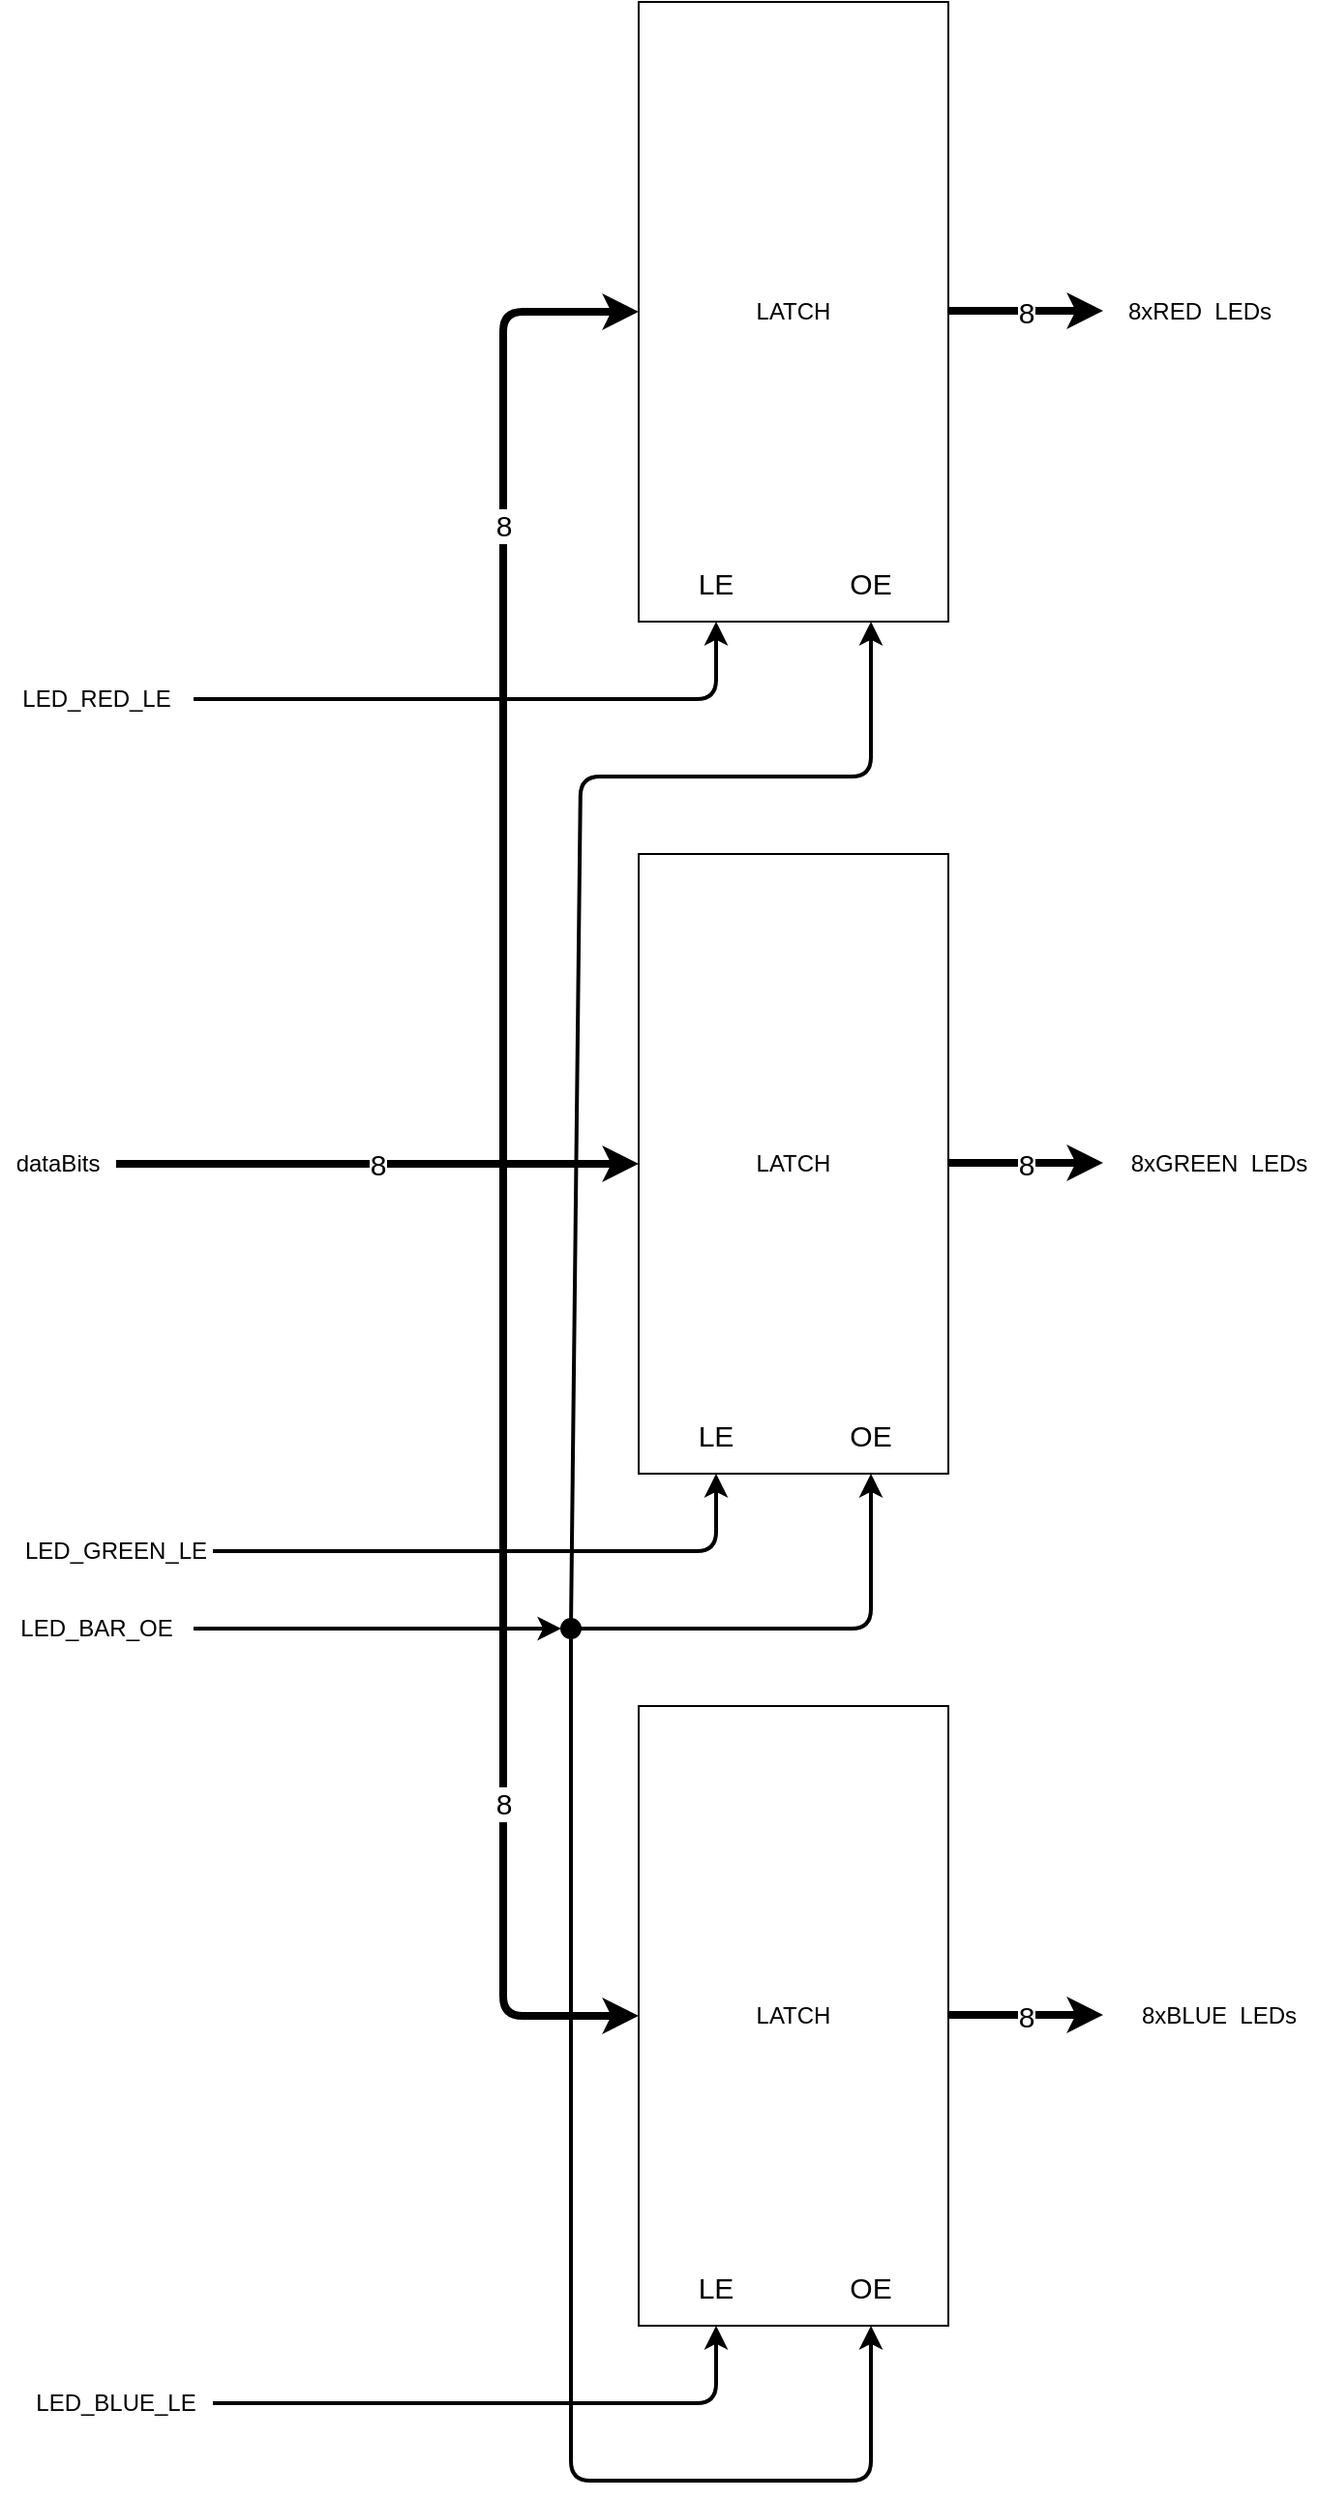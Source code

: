 <mxfile version="13.9.9" type="device"><diagram id="HOu8o35jtTcw-55DQvuj" name="Page-1"><mxGraphModel dx="1463" dy="846" grid="1" gridSize="10" guides="1" tooltips="1" connect="1" arrows="1" fold="1" page="1" pageScale="1" pageWidth="827" pageHeight="1169" math="0" shadow="0"><root><mxCell id="0"/><mxCell id="1" parent="0"/><mxCell id="aCjFMAGi894etqTGiWDh-1" value="LATCH" style="rounded=0;whiteSpace=wrap;html=1;" vertex="1" parent="1"><mxGeometry x="360" y="40" width="160" height="320" as="geometry"/></mxCell><mxCell id="aCjFMAGi894etqTGiWDh-2" value="8" style="endArrow=classic;html=1;strokeWidth=4;fontSize=15;" edge="1" parent="1"><mxGeometry x="0.294" width="50" height="50" relative="1" as="geometry"><mxPoint x="290" y="640" as="sourcePoint"/><mxPoint x="360" y="200" as="targetPoint"/><Array as="points"><mxPoint x="290" y="200"/></Array><mxPoint as="offset"/></mxGeometry></mxCell><mxCell id="aCjFMAGi894etqTGiWDh-4" value="8" style="endArrow=classic;html=1;strokeWidth=4;fontSize=15;" edge="1" parent="1"><mxGeometry width="50" height="50" relative="1" as="geometry"><mxPoint x="520" y="199.5" as="sourcePoint"/><mxPoint x="600" y="199.5" as="targetPoint"/></mxGeometry></mxCell><mxCell id="aCjFMAGi894etqTGiWDh-5" value="8xRED&amp;nbsp; LEDs" style="text;html=1;strokeColor=none;fillColor=none;align=center;verticalAlign=middle;whiteSpace=wrap;rounded=0;" vertex="1" parent="1"><mxGeometry x="610" y="190" width="80" height="20" as="geometry"/></mxCell><mxCell id="aCjFMAGi894etqTGiWDh-6" value="" style="endArrow=classic;html=1;strokeWidth=2;fontSize=15;exitX=1;exitY=0.5;exitDx=0;exitDy=0;" edge="1" parent="1" source="aCjFMAGi894etqTGiWDh-7"><mxGeometry width="50" height="50" relative="1" as="geometry"><mxPoint x="280" y="400" as="sourcePoint"/><mxPoint x="400" y="360" as="targetPoint"/><Array as="points"><mxPoint x="400" y="400"/></Array></mxGeometry></mxCell><mxCell id="aCjFMAGi894etqTGiWDh-7" value="LED_RED_LE" style="text;html=1;strokeColor=none;fillColor=none;align=center;verticalAlign=middle;whiteSpace=wrap;rounded=0;" vertex="1" parent="1"><mxGeometry x="30" y="390" width="100" height="20" as="geometry"/></mxCell><mxCell id="aCjFMAGi894etqTGiWDh-8" value="LE" style="text;html=1;strokeColor=none;fillColor=none;align=center;verticalAlign=middle;whiteSpace=wrap;rounded=0;fontSize=15;" vertex="1" parent="1"><mxGeometry x="380" y="330" width="40" height="20" as="geometry"/></mxCell><mxCell id="aCjFMAGi894etqTGiWDh-17" value="" style="endArrow=classic;html=1;strokeWidth=2;fontSize=15;" edge="1" parent="1" source="aCjFMAGi894etqTGiWDh-43"><mxGeometry width="50" height="50" relative="1" as="geometry"><mxPoint x="330" y="880" as="sourcePoint"/><mxPoint x="480" y="360" as="targetPoint"/><Array as="points"><mxPoint x="330" y="440"/><mxPoint x="480" y="440"/></Array></mxGeometry></mxCell><mxCell id="aCjFMAGi894etqTGiWDh-18" value="OE" style="text;html=1;strokeColor=none;fillColor=none;align=center;verticalAlign=middle;whiteSpace=wrap;rounded=0;fontSize=15;" vertex="1" parent="1"><mxGeometry x="460" y="330" width="40" height="20" as="geometry"/></mxCell><mxCell id="aCjFMAGi894etqTGiWDh-20" value="LATCH" style="rounded=0;whiteSpace=wrap;html=1;" vertex="1" parent="1"><mxGeometry x="360" y="480" width="160" height="320" as="geometry"/></mxCell><mxCell id="aCjFMAGi894etqTGiWDh-21" value="8" style="endArrow=classic;html=1;strokeWidth=4;fontSize=15;" edge="1" parent="1"><mxGeometry width="50" height="50" relative="1" as="geometry"><mxPoint x="90" y="640" as="sourcePoint"/><mxPoint x="360" y="640" as="targetPoint"/></mxGeometry></mxCell><mxCell id="aCjFMAGi894etqTGiWDh-22" value="dataBits" style="text;html=1;strokeColor=none;fillColor=none;align=center;verticalAlign=middle;whiteSpace=wrap;rounded=0;" vertex="1" parent="1"><mxGeometry x="40" y="630" width="40" height="20" as="geometry"/></mxCell><mxCell id="aCjFMAGi894etqTGiWDh-23" value="8" style="endArrow=classic;html=1;strokeWidth=4;fontSize=15;" edge="1" parent="1"><mxGeometry width="50" height="50" relative="1" as="geometry"><mxPoint x="520" y="639.5" as="sourcePoint"/><mxPoint x="600" y="639.5" as="targetPoint"/></mxGeometry></mxCell><mxCell id="aCjFMAGi894etqTGiWDh-24" value="8xGREEN&amp;nbsp; LEDs" style="text;html=1;strokeColor=none;fillColor=none;align=center;verticalAlign=middle;whiteSpace=wrap;rounded=0;" vertex="1" parent="1"><mxGeometry x="610" y="630" width="100" height="20" as="geometry"/></mxCell><mxCell id="aCjFMAGi894etqTGiWDh-25" value="" style="endArrow=classic;html=1;strokeWidth=2;fontSize=15;exitX=1;exitY=0.5;exitDx=0;exitDy=0;" edge="1" parent="1" source="aCjFMAGi894etqTGiWDh-26"><mxGeometry width="50" height="50" relative="1" as="geometry"><mxPoint x="280" y="840" as="sourcePoint"/><mxPoint x="400" y="800" as="targetPoint"/><Array as="points"><mxPoint x="400" y="840"/></Array></mxGeometry></mxCell><mxCell id="aCjFMAGi894etqTGiWDh-26" value="LED_GREEN_LE" style="text;html=1;strokeColor=none;fillColor=none;align=center;verticalAlign=middle;whiteSpace=wrap;rounded=0;" vertex="1" parent="1"><mxGeometry x="40" y="830" width="100" height="20" as="geometry"/></mxCell><mxCell id="aCjFMAGi894etqTGiWDh-27" value="LE" style="text;html=1;strokeColor=none;fillColor=none;align=center;verticalAlign=middle;whiteSpace=wrap;rounded=0;fontSize=15;" vertex="1" parent="1"><mxGeometry x="380" y="770" width="40" height="20" as="geometry"/></mxCell><mxCell id="aCjFMAGi894etqTGiWDh-28" value="" style="endArrow=classic;html=1;strokeWidth=2;fontSize=15;exitX=1;exitY=0.5;exitDx=0;exitDy=0;" edge="1" parent="1" source="aCjFMAGi894etqTGiWDh-43"><mxGeometry width="50" height="50" relative="1" as="geometry"><mxPoint x="280" y="880" as="sourcePoint"/><mxPoint x="480" y="800" as="targetPoint"/><Array as="points"><mxPoint x="480" y="880"/></Array></mxGeometry></mxCell><mxCell id="aCjFMAGi894etqTGiWDh-29" value="OE" style="text;html=1;strokeColor=none;fillColor=none;align=center;verticalAlign=middle;whiteSpace=wrap;rounded=0;fontSize=15;" vertex="1" parent="1"><mxGeometry x="460" y="770" width="40" height="20" as="geometry"/></mxCell><mxCell id="aCjFMAGi894etqTGiWDh-30" value="LED_BAR_OE" style="text;html=1;strokeColor=none;fillColor=none;align=center;verticalAlign=middle;whiteSpace=wrap;rounded=0;" vertex="1" parent="1"><mxGeometry x="30" y="870" width="100" height="20" as="geometry"/></mxCell><mxCell id="aCjFMAGi894etqTGiWDh-31" value="LATCH" style="rounded=0;whiteSpace=wrap;html=1;" vertex="1" parent="1"><mxGeometry x="360" y="920" width="160" height="320" as="geometry"/></mxCell><mxCell id="aCjFMAGi894etqTGiWDh-32" value="8" style="endArrow=classic;html=1;strokeWidth=4;fontSize=15;" edge="1" parent="1"><mxGeometry x="0.294" width="50" height="50" relative="1" as="geometry"><mxPoint x="290" y="640" as="sourcePoint"/><mxPoint x="360" y="1080" as="targetPoint"/><Array as="points"><mxPoint x="290" y="1080"/></Array><mxPoint as="offset"/></mxGeometry></mxCell><mxCell id="aCjFMAGi894etqTGiWDh-34" value="8" style="endArrow=classic;html=1;strokeWidth=4;fontSize=15;" edge="1" parent="1"><mxGeometry width="50" height="50" relative="1" as="geometry"><mxPoint x="520" y="1079.5" as="sourcePoint"/><mxPoint x="600" y="1079.5" as="targetPoint"/></mxGeometry></mxCell><mxCell id="aCjFMAGi894etqTGiWDh-35" value="8xBLUE&amp;nbsp; LEDs" style="text;html=1;strokeColor=none;fillColor=none;align=center;verticalAlign=middle;whiteSpace=wrap;rounded=0;" vertex="1" parent="1"><mxGeometry x="610" y="1070" width="100" height="20" as="geometry"/></mxCell><mxCell id="aCjFMAGi894etqTGiWDh-36" value="" style="endArrow=classic;html=1;strokeWidth=2;fontSize=15;exitX=1;exitY=0.5;exitDx=0;exitDy=0;" edge="1" parent="1" source="aCjFMAGi894etqTGiWDh-37"><mxGeometry width="50" height="50" relative="1" as="geometry"><mxPoint x="280" y="1280" as="sourcePoint"/><mxPoint x="400" y="1240" as="targetPoint"/><Array as="points"><mxPoint x="400" y="1280"/></Array></mxGeometry></mxCell><mxCell id="aCjFMAGi894etqTGiWDh-37" value="LED_BLUE_LE" style="text;html=1;strokeColor=none;fillColor=none;align=center;verticalAlign=middle;whiteSpace=wrap;rounded=0;" vertex="1" parent="1"><mxGeometry x="40" y="1270" width="100" height="20" as="geometry"/></mxCell><mxCell id="aCjFMAGi894etqTGiWDh-38" value="LE" style="text;html=1;strokeColor=none;fillColor=none;align=center;verticalAlign=middle;whiteSpace=wrap;rounded=0;fontSize=15;" vertex="1" parent="1"><mxGeometry x="380" y="1210" width="40" height="20" as="geometry"/></mxCell><mxCell id="aCjFMAGi894etqTGiWDh-39" value="" style="endArrow=classic;html=1;strokeWidth=2;fontSize=15;exitX=0.5;exitY=1;exitDx=0;exitDy=0;" edge="1" parent="1" source="aCjFMAGi894etqTGiWDh-43"><mxGeometry width="50" height="50" relative="1" as="geometry"><mxPoint x="170" y="880" as="sourcePoint"/><mxPoint x="480" y="1240" as="targetPoint"/><Array as="points"><mxPoint x="325" y="1320"/><mxPoint x="480" y="1320"/></Array></mxGeometry></mxCell><mxCell id="aCjFMAGi894etqTGiWDh-40" value="OE" style="text;html=1;strokeColor=none;fillColor=none;align=center;verticalAlign=middle;whiteSpace=wrap;rounded=0;fontSize=15;" vertex="1" parent="1"><mxGeometry x="460" y="1210" width="40" height="20" as="geometry"/></mxCell><mxCell id="aCjFMAGi894etqTGiWDh-44" value="" style="endArrow=classic;html=1;strokeWidth=2;fontSize=15;exitX=1;exitY=0.5;exitDx=0;exitDy=0;" edge="1" parent="1" source="aCjFMAGi894etqTGiWDh-30" target="aCjFMAGi894etqTGiWDh-43"><mxGeometry width="50" height="50" relative="1" as="geometry"><mxPoint x="130" y="880.0" as="sourcePoint"/><mxPoint x="480" y="800.0" as="targetPoint"/><Array as="points"/></mxGeometry></mxCell><mxCell id="aCjFMAGi894etqTGiWDh-43" value="" style="ellipse;whiteSpace=wrap;html=1;aspect=fixed;fontSize=15;fillColor=#000000;" vertex="1" parent="1"><mxGeometry x="320" y="875" width="10" height="10" as="geometry"/></mxCell><mxCell id="aCjFMAGi894etqTGiWDh-46" value="" style="endArrow=classic;html=1;strokeWidth=2;fontSize=15;" edge="1" parent="1" target="aCjFMAGi894etqTGiWDh-43"><mxGeometry width="50" height="50" relative="1" as="geometry"><mxPoint x="330" y="880.0" as="sourcePoint"/><mxPoint x="480" y="360" as="targetPoint"/><Array as="points"/></mxGeometry></mxCell></root></mxGraphModel></diagram></mxfile>